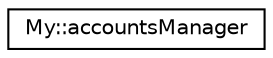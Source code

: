 digraph "Graphical Class Hierarchy"
{
  edge [fontname="Helvetica",fontsize="10",labelfontname="Helvetica",labelfontsize="10"];
  node [fontname="Helvetica",fontsize="10",shape=record];
  rankdir="LR";
  Node0 [label="My::accountsManager",height=0.2,width=0.4,color="black", fillcolor="white", style="filled",URL="$structMy_1_1accountsManager.html",tooltip="Struct which contains users IDs and checks is the new ID is unique. "];
}
